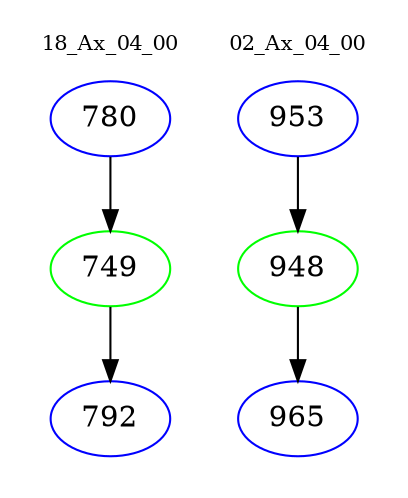 digraph{
subgraph cluster_0 {
color = white
label = "18_Ax_04_00";
fontsize=10;
T0_780 [label="780", color="blue"]
T0_780 -> T0_749 [color="black"]
T0_749 [label="749", color="green"]
T0_749 -> T0_792 [color="black"]
T0_792 [label="792", color="blue"]
}
subgraph cluster_1 {
color = white
label = "02_Ax_04_00";
fontsize=10;
T1_953 [label="953", color="blue"]
T1_953 -> T1_948 [color="black"]
T1_948 [label="948", color="green"]
T1_948 -> T1_965 [color="black"]
T1_965 [label="965", color="blue"]
}
}
